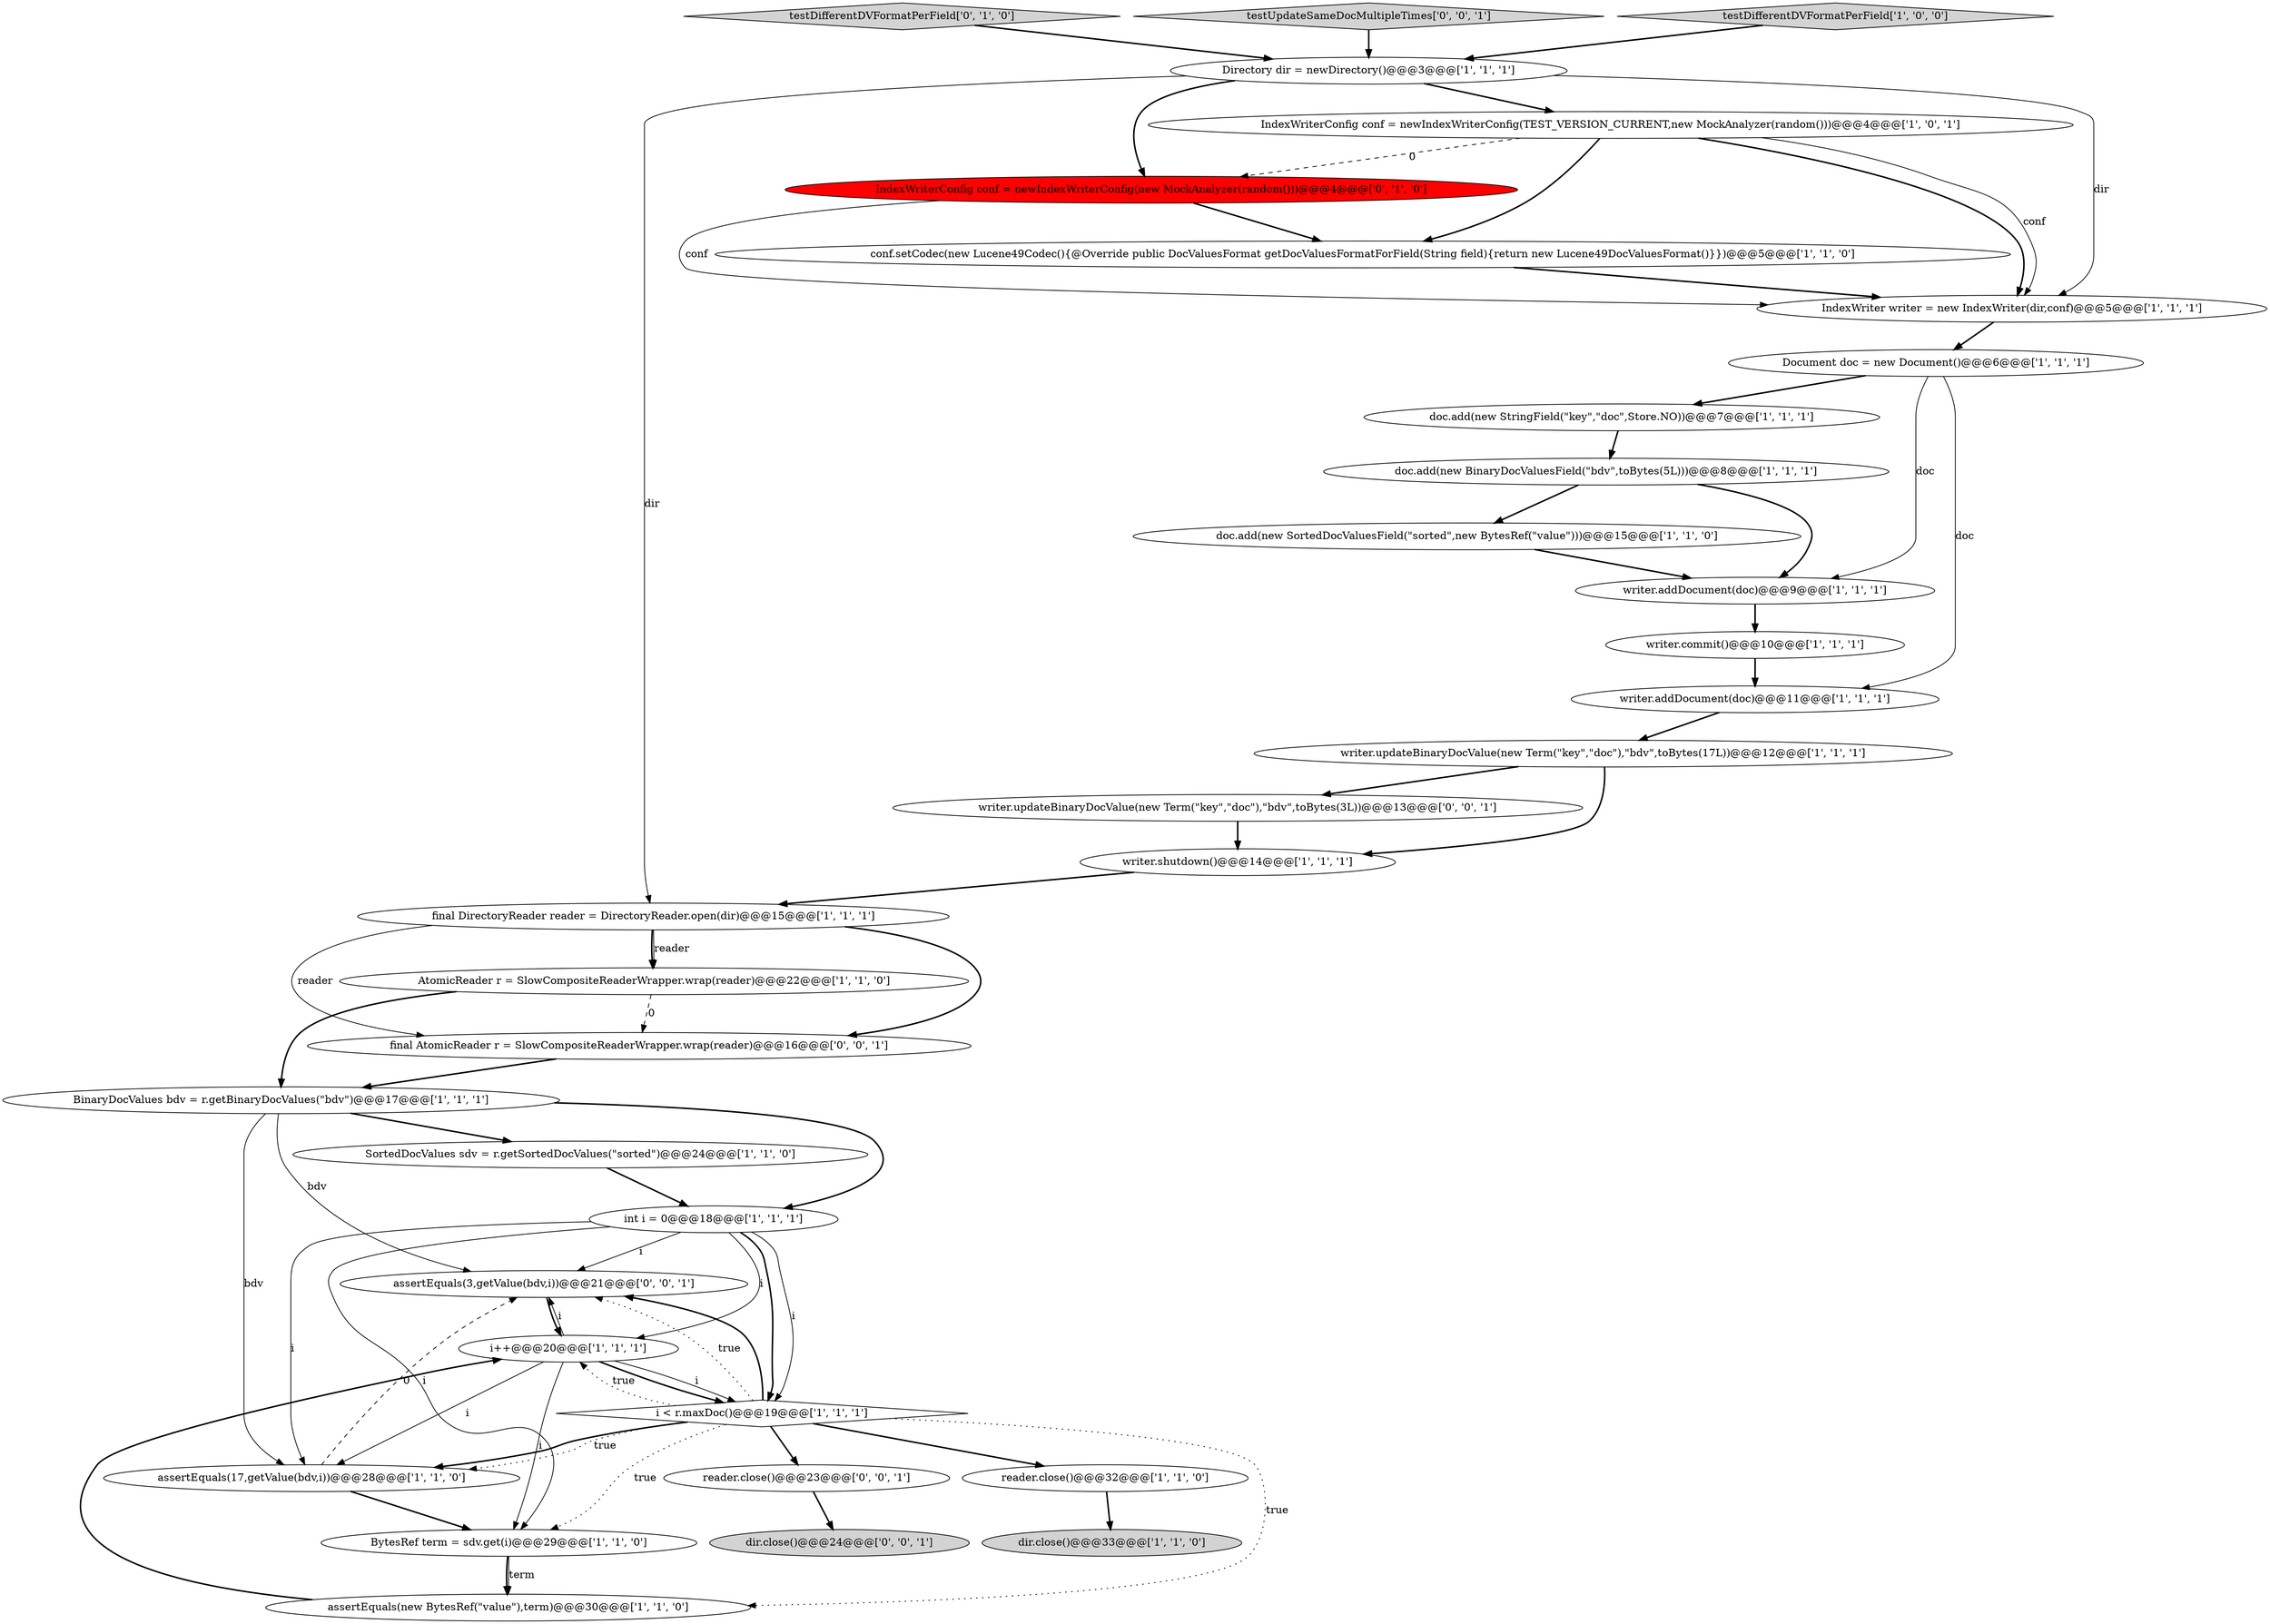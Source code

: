 digraph {
25 [style = filled, label = "Directory dir = newDirectory()@@@3@@@['1', '1', '1']", fillcolor = white, shape = ellipse image = "AAA0AAABBB1BBB"];
12 [style = filled, label = "writer.commit()@@@10@@@['1', '1', '1']", fillcolor = white, shape = ellipse image = "AAA0AAABBB1BBB"];
8 [style = filled, label = "AtomicReader r = SlowCompositeReaderWrapper.wrap(reader)@@@22@@@['1', '1', '0']", fillcolor = white, shape = ellipse image = "AAA0AAABBB1BBB"];
17 [style = filled, label = "writer.shutdown()@@@14@@@['1', '1', '1']", fillcolor = white, shape = ellipse image = "AAA0AAABBB1BBB"];
28 [style = filled, label = "assertEquals(3,getValue(bdv,i))@@@21@@@['0', '0', '1']", fillcolor = white, shape = ellipse image = "AAA0AAABBB3BBB"];
4 [style = filled, label = "i++@@@20@@@['1', '1', '1']", fillcolor = white, shape = ellipse image = "AAA0AAABBB1BBB"];
26 [style = filled, label = "testDifferentDVFormatPerField['0', '1', '0']", fillcolor = lightgray, shape = diamond image = "AAA0AAABBB2BBB"];
10 [style = filled, label = "SortedDocValues sdv = r.getSortedDocValues(\"sorted\")@@@24@@@['1', '1', '0']", fillcolor = white, shape = ellipse image = "AAA0AAABBB1BBB"];
27 [style = filled, label = "IndexWriterConfig conf = newIndexWriterConfig(new MockAnalyzer(random()))@@@4@@@['0', '1', '0']", fillcolor = red, shape = ellipse image = "AAA1AAABBB2BBB"];
29 [style = filled, label = "testUpdateSameDocMultipleTimes['0', '0', '1']", fillcolor = lightgray, shape = diamond image = "AAA0AAABBB3BBB"];
22 [style = filled, label = "writer.addDocument(doc)@@@9@@@['1', '1', '1']", fillcolor = white, shape = ellipse image = "AAA0AAABBB1BBB"];
18 [style = filled, label = "dir.close()@@@33@@@['1', '1', '0']", fillcolor = lightgray, shape = ellipse image = "AAA0AAABBB1BBB"];
6 [style = filled, label = "doc.add(new BinaryDocValuesField(\"bdv\",toBytes(5L)))@@@8@@@['1', '1', '1']", fillcolor = white, shape = ellipse image = "AAA0AAABBB1BBB"];
14 [style = filled, label = "BytesRef term = sdv.get(i)@@@29@@@['1', '1', '0']", fillcolor = white, shape = ellipse image = "AAA0AAABBB1BBB"];
33 [style = filled, label = "reader.close()@@@23@@@['0', '0', '1']", fillcolor = white, shape = ellipse image = "AAA0AAABBB3BBB"];
7 [style = filled, label = "doc.add(new StringField(\"key\",\"doc\",Store.NO))@@@7@@@['1', '1', '1']", fillcolor = white, shape = ellipse image = "AAA0AAABBB1BBB"];
15 [style = filled, label = "doc.add(new SortedDocValuesField(\"sorted\",new BytesRef(\"value\")))@@@15@@@['1', '1', '0']", fillcolor = white, shape = ellipse image = "AAA0AAABBB1BBB"];
24 [style = filled, label = "assertEquals(new BytesRef(\"value\"),term)@@@30@@@['1', '1', '0']", fillcolor = white, shape = ellipse image = "AAA0AAABBB1BBB"];
2 [style = filled, label = "i < r.maxDoc()@@@19@@@['1', '1', '1']", fillcolor = white, shape = diamond image = "AAA0AAABBB1BBB"];
16 [style = filled, label = "final DirectoryReader reader = DirectoryReader.open(dir)@@@15@@@['1', '1', '1']", fillcolor = white, shape = ellipse image = "AAA0AAABBB1BBB"];
0 [style = filled, label = "reader.close()@@@32@@@['1', '1', '0']", fillcolor = white, shape = ellipse image = "AAA0AAABBB1BBB"];
21 [style = filled, label = "int i = 0@@@18@@@['1', '1', '1']", fillcolor = white, shape = ellipse image = "AAA0AAABBB1BBB"];
13 [style = filled, label = "IndexWriterConfig conf = newIndexWriterConfig(TEST_VERSION_CURRENT,new MockAnalyzer(random()))@@@4@@@['1', '0', '1']", fillcolor = white, shape = ellipse image = "AAA0AAABBB1BBB"];
9 [style = filled, label = "IndexWriter writer = new IndexWriter(dir,conf)@@@5@@@['1', '1', '1']", fillcolor = white, shape = ellipse image = "AAA0AAABBB1BBB"];
32 [style = filled, label = "writer.updateBinaryDocValue(new Term(\"key\",\"doc\"),\"bdv\",toBytes(3L))@@@13@@@['0', '0', '1']", fillcolor = white, shape = ellipse image = "AAA0AAABBB3BBB"];
3 [style = filled, label = "BinaryDocValues bdv = r.getBinaryDocValues(\"bdv\")@@@17@@@['1', '1', '1']", fillcolor = white, shape = ellipse image = "AAA0AAABBB1BBB"];
31 [style = filled, label = "final AtomicReader r = SlowCompositeReaderWrapper.wrap(reader)@@@16@@@['0', '0', '1']", fillcolor = white, shape = ellipse image = "AAA0AAABBB3BBB"];
23 [style = filled, label = "writer.updateBinaryDocValue(new Term(\"key\",\"doc\"),\"bdv\",toBytes(17L))@@@12@@@['1', '1', '1']", fillcolor = white, shape = ellipse image = "AAA0AAABBB1BBB"];
5 [style = filled, label = "writer.addDocument(doc)@@@11@@@['1', '1', '1']", fillcolor = white, shape = ellipse image = "AAA0AAABBB1BBB"];
20 [style = filled, label = "Document doc = new Document()@@@6@@@['1', '1', '1']", fillcolor = white, shape = ellipse image = "AAA0AAABBB1BBB"];
19 [style = filled, label = "testDifferentDVFormatPerField['1', '0', '0']", fillcolor = lightgray, shape = diamond image = "AAA0AAABBB1BBB"];
30 [style = filled, label = "dir.close()@@@24@@@['0', '0', '1']", fillcolor = lightgray, shape = ellipse image = "AAA0AAABBB3BBB"];
11 [style = filled, label = "conf.setCodec(new Lucene49Codec(){@Override public DocValuesFormat getDocValuesFormatForField(String field){return new Lucene49DocValuesFormat()}})@@@5@@@['1', '1', '0']", fillcolor = white, shape = ellipse image = "AAA0AAABBB1BBB"];
1 [style = filled, label = "assertEquals(17,getValue(bdv,i))@@@28@@@['1', '1', '0']", fillcolor = white, shape = ellipse image = "AAA0AAABBB1BBB"];
14->24 [style = bold, label=""];
27->9 [style = solid, label="conf"];
25->9 [style = solid, label="dir"];
12->5 [style = bold, label=""];
5->23 [style = bold, label=""];
16->8 [style = bold, label=""];
6->22 [style = bold, label=""];
25->13 [style = bold, label=""];
2->1 [style = bold, label=""];
4->14 [style = solid, label="i"];
2->24 [style = dotted, label="true"];
26->25 [style = bold, label=""];
16->8 [style = solid, label="reader"];
8->3 [style = bold, label=""];
21->4 [style = solid, label="i"];
16->31 [style = solid, label="reader"];
20->5 [style = solid, label="doc"];
4->1 [style = solid, label="i"];
23->32 [style = bold, label=""];
29->25 [style = bold, label=""];
25->16 [style = solid, label="dir"];
9->20 [style = bold, label=""];
10->21 [style = bold, label=""];
4->2 [style = bold, label=""];
1->28 [style = dashed, label="0"];
11->9 [style = bold, label=""];
2->28 [style = dotted, label="true"];
13->11 [style = bold, label=""];
14->24 [style = solid, label="term"];
4->28 [style = solid, label="i"];
6->15 [style = bold, label=""];
19->25 [style = bold, label=""];
15->22 [style = bold, label=""];
21->2 [style = bold, label=""];
21->2 [style = solid, label="i"];
4->2 [style = solid, label="i"];
3->28 [style = solid, label="bdv"];
25->27 [style = bold, label=""];
3->10 [style = bold, label=""];
20->22 [style = solid, label="doc"];
2->0 [style = bold, label=""];
24->4 [style = bold, label=""];
13->27 [style = dashed, label="0"];
27->11 [style = bold, label=""];
21->14 [style = solid, label="i"];
2->1 [style = dotted, label="true"];
22->12 [style = bold, label=""];
16->31 [style = bold, label=""];
7->6 [style = bold, label=""];
2->4 [style = dotted, label="true"];
33->30 [style = bold, label=""];
2->33 [style = bold, label=""];
23->17 [style = bold, label=""];
0->18 [style = bold, label=""];
1->14 [style = bold, label=""];
3->21 [style = bold, label=""];
2->14 [style = dotted, label="true"];
13->9 [style = bold, label=""];
8->31 [style = dashed, label="0"];
20->7 [style = bold, label=""];
31->3 [style = bold, label=""];
21->28 [style = solid, label="i"];
21->1 [style = solid, label="i"];
2->28 [style = bold, label=""];
32->17 [style = bold, label=""];
17->16 [style = bold, label=""];
13->9 [style = solid, label="conf"];
28->4 [style = bold, label=""];
3->1 [style = solid, label="bdv"];
}
